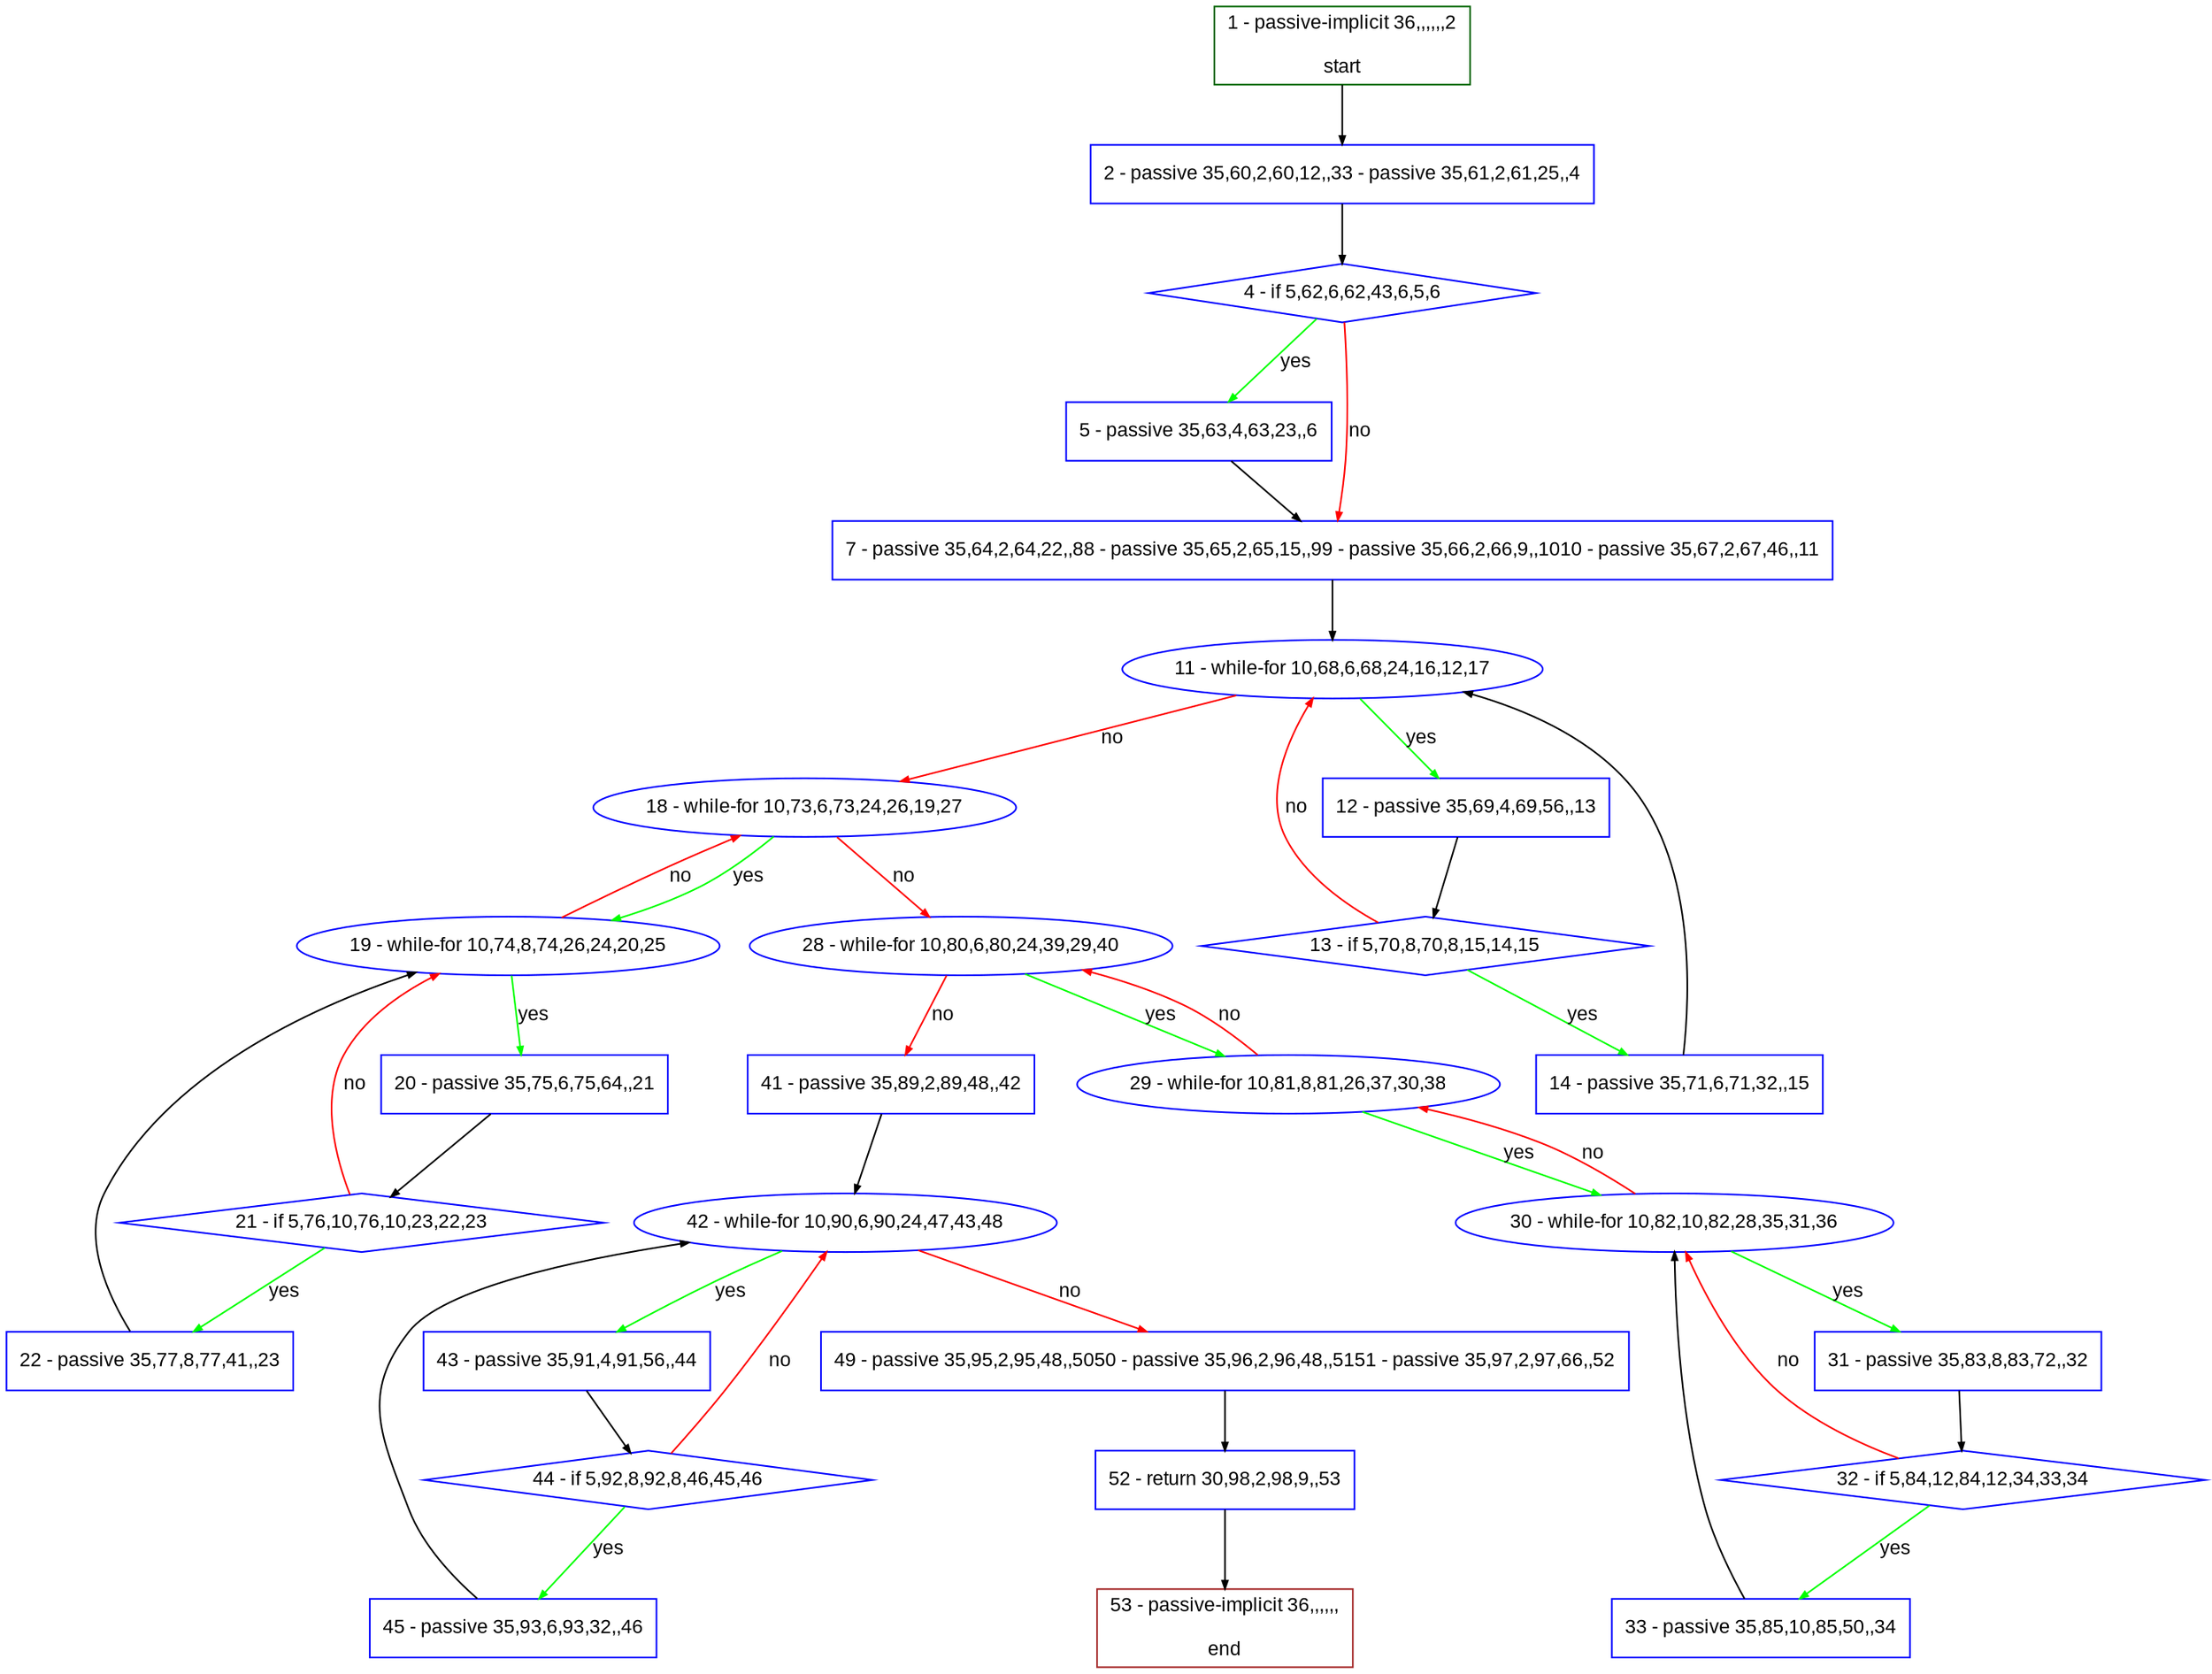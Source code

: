 digraph "" {
  graph [pack="true", label="", fontsize="12", packmode="clust", fontname="Arial", fillcolor="#FFFFCC", bgcolor="white", style="rounded,filled", compound="true"];
  node [node_initialized="no", label="", color="grey", fontsize="12", fillcolor="white", fontname="Arial", style="filled", shape="rectangle", compound="true", fixedsize="false"];
  edge [fontcolor="black", arrowhead="normal", arrowtail="none", arrowsize="0.5", ltail="", label="", color="black", fontsize="12", lhead="", fontname="Arial", dir="forward", compound="true"];
  __N1 [label="2 - passive 35,60,2,60,12,,33 - passive 35,61,2,61,25,,4", color="#0000ff", fillcolor="#ffffff", style="filled", shape="box"];
  __N2 [label="1 - passive-implicit 36,,,,,,2\n\nstart", color="#006400", fillcolor="#ffffff", style="filled", shape="box"];
  __N3 [label="4 - if 5,62,6,62,43,6,5,6", color="#0000ff", fillcolor="#ffffff", style="filled", shape="diamond"];
  __N4 [label="5 - passive 35,63,4,63,23,,6", color="#0000ff", fillcolor="#ffffff", style="filled", shape="box"];
  __N5 [label="7 - passive 35,64,2,64,22,,88 - passive 35,65,2,65,15,,99 - passive 35,66,2,66,9,,1010 - passive 35,67,2,67,46,,11", color="#0000ff", fillcolor="#ffffff", style="filled", shape="box"];
  __N6 [label="11 - while-for 10,68,6,68,24,16,12,17", color="#0000ff", fillcolor="#ffffff", style="filled", shape="oval"];
  __N7 [label="12 - passive 35,69,4,69,56,,13", color="#0000ff", fillcolor="#ffffff", style="filled", shape="box"];
  __N8 [label="18 - while-for 10,73,6,73,24,26,19,27", color="#0000ff", fillcolor="#ffffff", style="filled", shape="oval"];
  __N9 [label="13 - if 5,70,8,70,8,15,14,15", color="#0000ff", fillcolor="#ffffff", style="filled", shape="diamond"];
  __N10 [label="14 - passive 35,71,6,71,32,,15", color="#0000ff", fillcolor="#ffffff", style="filled", shape="box"];
  __N11 [label="19 - while-for 10,74,8,74,26,24,20,25", color="#0000ff", fillcolor="#ffffff", style="filled", shape="oval"];
  __N12 [label="28 - while-for 10,80,6,80,24,39,29,40", color="#0000ff", fillcolor="#ffffff", style="filled", shape="oval"];
  __N13 [label="20 - passive 35,75,6,75,64,,21", color="#0000ff", fillcolor="#ffffff", style="filled", shape="box"];
  __N14 [label="21 - if 5,76,10,76,10,23,22,23", color="#0000ff", fillcolor="#ffffff", style="filled", shape="diamond"];
  __N15 [label="22 - passive 35,77,8,77,41,,23", color="#0000ff", fillcolor="#ffffff", style="filled", shape="box"];
  __N16 [label="29 - while-for 10,81,8,81,26,37,30,38", color="#0000ff", fillcolor="#ffffff", style="filled", shape="oval"];
  __N17 [label="41 - passive 35,89,2,89,48,,42", color="#0000ff", fillcolor="#ffffff", style="filled", shape="box"];
  __N18 [label="30 - while-for 10,82,10,82,28,35,31,36", color="#0000ff", fillcolor="#ffffff", style="filled", shape="oval"];
  __N19 [label="31 - passive 35,83,8,83,72,,32", color="#0000ff", fillcolor="#ffffff", style="filled", shape="box"];
  __N20 [label="32 - if 5,84,12,84,12,34,33,34", color="#0000ff", fillcolor="#ffffff", style="filled", shape="diamond"];
  __N21 [label="33 - passive 35,85,10,85,50,,34", color="#0000ff", fillcolor="#ffffff", style="filled", shape="box"];
  __N22 [label="42 - while-for 10,90,6,90,24,47,43,48", color="#0000ff", fillcolor="#ffffff", style="filled", shape="oval"];
  __N23 [label="43 - passive 35,91,4,91,56,,44", color="#0000ff", fillcolor="#ffffff", style="filled", shape="box"];
  __N24 [label="49 - passive 35,95,2,95,48,,5050 - passive 35,96,2,96,48,,5151 - passive 35,97,2,97,66,,52", color="#0000ff", fillcolor="#ffffff", style="filled", shape="box"];
  __N25 [label="44 - if 5,92,8,92,8,46,45,46", color="#0000ff", fillcolor="#ffffff", style="filled", shape="diamond"];
  __N26 [label="45 - passive 35,93,6,93,32,,46", color="#0000ff", fillcolor="#ffffff", style="filled", shape="box"];
  __N27 [label="52 - return 30,98,2,98,9,,53", color="#0000ff", fillcolor="#ffffff", style="filled", shape="box"];
  __N28 [label="53 - passive-implicit 36,,,,,,\n\nend", color="#a52a2a", fillcolor="#ffffff", style="filled", shape="box"];
  __N2 -> __N1 [arrowhead="normal", arrowtail="none", color="#000000", label="", dir="forward"];
  __N1 -> __N3 [arrowhead="normal", arrowtail="none", color="#000000", label="", dir="forward"];
  __N3 -> __N4 [arrowhead="normal", arrowtail="none", color="#00ff00", label="yes", dir="forward"];
  __N3 -> __N5 [arrowhead="normal", arrowtail="none", color="#ff0000", label="no", dir="forward"];
  __N4 -> __N5 [arrowhead="normal", arrowtail="none", color="#000000", label="", dir="forward"];
  __N5 -> __N6 [arrowhead="normal", arrowtail="none", color="#000000", label="", dir="forward"];
  __N6 -> __N7 [arrowhead="normal", arrowtail="none", color="#00ff00", label="yes", dir="forward"];
  __N6 -> __N8 [arrowhead="normal", arrowtail="none", color="#ff0000", label="no", dir="forward"];
  __N7 -> __N9 [arrowhead="normal", arrowtail="none", color="#000000", label="", dir="forward"];
  __N9 -> __N6 [arrowhead="normal", arrowtail="none", color="#ff0000", label="no", dir="forward"];
  __N9 -> __N10 [arrowhead="normal", arrowtail="none", color="#00ff00", label="yes", dir="forward"];
  __N10 -> __N6 [arrowhead="normal", arrowtail="none", color="#000000", label="", dir="forward"];
  __N8 -> __N11 [arrowhead="normal", arrowtail="none", color="#00ff00", label="yes", dir="forward"];
  __N11 -> __N8 [arrowhead="normal", arrowtail="none", color="#ff0000", label="no", dir="forward"];
  __N8 -> __N12 [arrowhead="normal", arrowtail="none", color="#ff0000", label="no", dir="forward"];
  __N11 -> __N13 [arrowhead="normal", arrowtail="none", color="#00ff00", label="yes", dir="forward"];
  __N13 -> __N14 [arrowhead="normal", arrowtail="none", color="#000000", label="", dir="forward"];
  __N14 -> __N11 [arrowhead="normal", arrowtail="none", color="#ff0000", label="no", dir="forward"];
  __N14 -> __N15 [arrowhead="normal", arrowtail="none", color="#00ff00", label="yes", dir="forward"];
  __N15 -> __N11 [arrowhead="normal", arrowtail="none", color="#000000", label="", dir="forward"];
  __N12 -> __N16 [arrowhead="normal", arrowtail="none", color="#00ff00", label="yes", dir="forward"];
  __N16 -> __N12 [arrowhead="normal", arrowtail="none", color="#ff0000", label="no", dir="forward"];
  __N12 -> __N17 [arrowhead="normal", arrowtail="none", color="#ff0000", label="no", dir="forward"];
  __N16 -> __N18 [arrowhead="normal", arrowtail="none", color="#00ff00", label="yes", dir="forward"];
  __N18 -> __N16 [arrowhead="normal", arrowtail="none", color="#ff0000", label="no", dir="forward"];
  __N18 -> __N19 [arrowhead="normal", arrowtail="none", color="#00ff00", label="yes", dir="forward"];
  __N19 -> __N20 [arrowhead="normal", arrowtail="none", color="#000000", label="", dir="forward"];
  __N20 -> __N18 [arrowhead="normal", arrowtail="none", color="#ff0000", label="no", dir="forward"];
  __N20 -> __N21 [arrowhead="normal", arrowtail="none", color="#00ff00", label="yes", dir="forward"];
  __N21 -> __N18 [arrowhead="normal", arrowtail="none", color="#000000", label="", dir="forward"];
  __N17 -> __N22 [arrowhead="normal", arrowtail="none", color="#000000", label="", dir="forward"];
  __N22 -> __N23 [arrowhead="normal", arrowtail="none", color="#00ff00", label="yes", dir="forward"];
  __N22 -> __N24 [arrowhead="normal", arrowtail="none", color="#ff0000", label="no", dir="forward"];
  __N23 -> __N25 [arrowhead="normal", arrowtail="none", color="#000000", label="", dir="forward"];
  __N25 -> __N22 [arrowhead="normal", arrowtail="none", color="#ff0000", label="no", dir="forward"];
  __N25 -> __N26 [arrowhead="normal", arrowtail="none", color="#00ff00", label="yes", dir="forward"];
  __N26 -> __N22 [arrowhead="normal", arrowtail="none", color="#000000", label="", dir="forward"];
  __N24 -> __N27 [arrowhead="normal", arrowtail="none", color="#000000", label="", dir="forward"];
  __N27 -> __N28 [arrowhead="normal", arrowtail="none", color="#000000", label="", dir="forward"];
}

